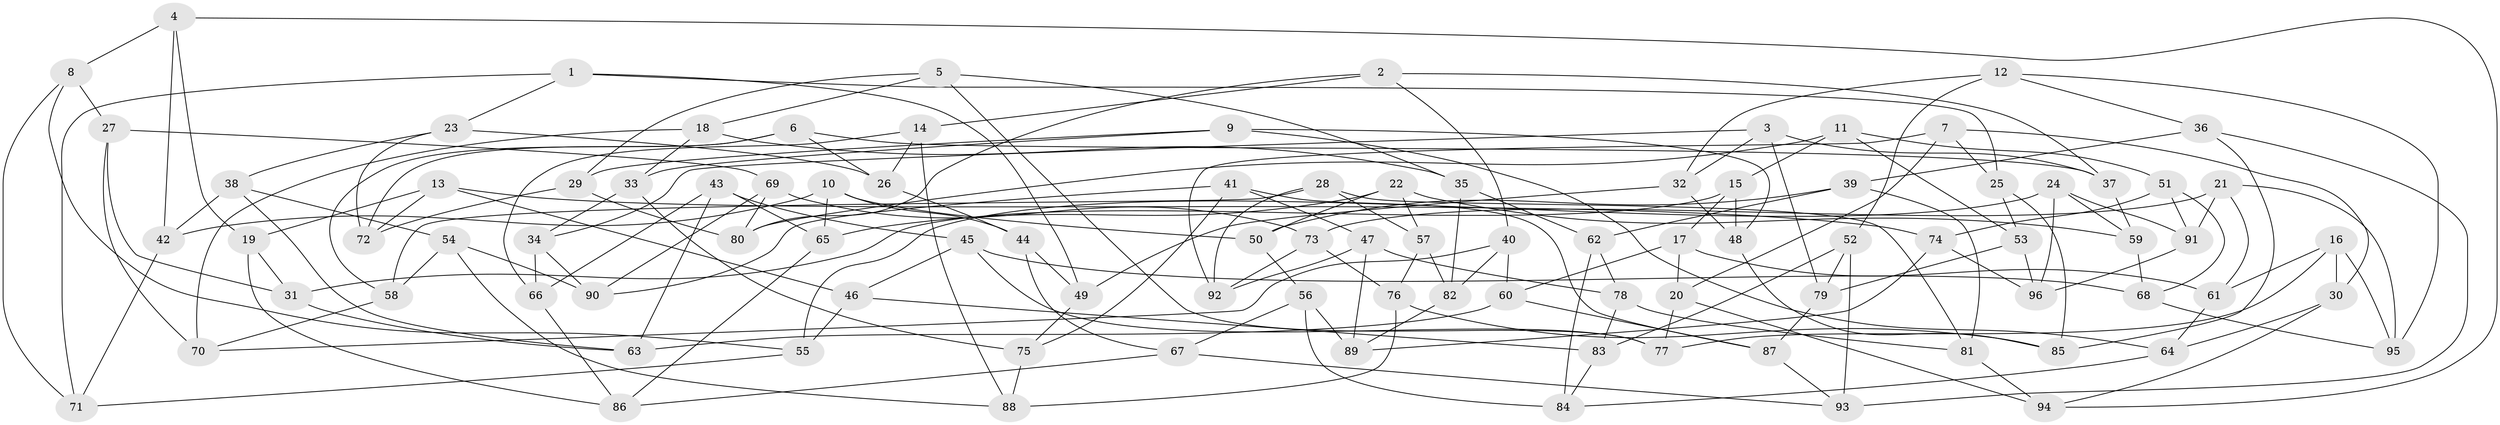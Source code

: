 // Generated by graph-tools (version 1.1) at 2025/38/03/09/25 02:38:18]
// undirected, 96 vertices, 192 edges
graph export_dot {
graph [start="1"]
  node [color=gray90,style=filled];
  1;
  2;
  3;
  4;
  5;
  6;
  7;
  8;
  9;
  10;
  11;
  12;
  13;
  14;
  15;
  16;
  17;
  18;
  19;
  20;
  21;
  22;
  23;
  24;
  25;
  26;
  27;
  28;
  29;
  30;
  31;
  32;
  33;
  34;
  35;
  36;
  37;
  38;
  39;
  40;
  41;
  42;
  43;
  44;
  45;
  46;
  47;
  48;
  49;
  50;
  51;
  52;
  53;
  54;
  55;
  56;
  57;
  58;
  59;
  60;
  61;
  62;
  63;
  64;
  65;
  66;
  67;
  68;
  69;
  70;
  71;
  72;
  73;
  74;
  75;
  76;
  77;
  78;
  79;
  80;
  81;
  82;
  83;
  84;
  85;
  86;
  87;
  88;
  89;
  90;
  91;
  92;
  93;
  94;
  95;
  96;
  1 -- 25;
  1 -- 49;
  1 -- 71;
  1 -- 23;
  2 -- 40;
  2 -- 80;
  2 -- 37;
  2 -- 14;
  3 -- 37;
  3 -- 34;
  3 -- 32;
  3 -- 79;
  4 -- 19;
  4 -- 8;
  4 -- 94;
  4 -- 42;
  5 -- 77;
  5 -- 29;
  5 -- 18;
  5 -- 35;
  6 -- 37;
  6 -- 72;
  6 -- 58;
  6 -- 26;
  7 -- 20;
  7 -- 30;
  7 -- 92;
  7 -- 25;
  8 -- 55;
  8 -- 27;
  8 -- 71;
  9 -- 33;
  9 -- 29;
  9 -- 48;
  9 -- 64;
  10 -- 50;
  10 -- 42;
  10 -- 65;
  10 -- 44;
  11 -- 51;
  11 -- 80;
  11 -- 15;
  11 -- 53;
  12 -- 52;
  12 -- 95;
  12 -- 36;
  12 -- 32;
  13 -- 74;
  13 -- 19;
  13 -- 72;
  13 -- 46;
  14 -- 26;
  14 -- 66;
  14 -- 88;
  15 -- 31;
  15 -- 17;
  15 -- 48;
  16 -- 77;
  16 -- 95;
  16 -- 61;
  16 -- 30;
  17 -- 20;
  17 -- 61;
  17 -- 60;
  18 -- 70;
  18 -- 35;
  18 -- 33;
  19 -- 31;
  19 -- 86;
  20 -- 94;
  20 -- 77;
  21 -- 61;
  21 -- 95;
  21 -- 91;
  21 -- 73;
  22 -- 57;
  22 -- 65;
  22 -- 50;
  22 -- 59;
  23 -- 26;
  23 -- 72;
  23 -- 38;
  24 -- 59;
  24 -- 55;
  24 -- 91;
  24 -- 96;
  25 -- 53;
  25 -- 85;
  26 -- 44;
  27 -- 69;
  27 -- 70;
  27 -- 31;
  28 -- 92;
  28 -- 58;
  28 -- 81;
  28 -- 57;
  29 -- 80;
  29 -- 72;
  30 -- 94;
  30 -- 64;
  31 -- 63;
  32 -- 48;
  32 -- 49;
  33 -- 75;
  33 -- 34;
  34 -- 66;
  34 -- 90;
  35 -- 62;
  35 -- 82;
  36 -- 93;
  36 -- 39;
  36 -- 85;
  37 -- 59;
  38 -- 63;
  38 -- 54;
  38 -- 42;
  39 -- 50;
  39 -- 62;
  39 -- 81;
  40 -- 82;
  40 -- 70;
  40 -- 60;
  41 -- 90;
  41 -- 87;
  41 -- 75;
  41 -- 47;
  42 -- 71;
  43 -- 63;
  43 -- 45;
  43 -- 66;
  43 -- 65;
  44 -- 49;
  44 -- 67;
  45 -- 68;
  45 -- 77;
  45 -- 46;
  46 -- 83;
  46 -- 55;
  47 -- 89;
  47 -- 78;
  47 -- 92;
  48 -- 85;
  49 -- 75;
  50 -- 56;
  51 -- 74;
  51 -- 68;
  51 -- 91;
  52 -- 79;
  52 -- 83;
  52 -- 93;
  53 -- 96;
  53 -- 79;
  54 -- 88;
  54 -- 90;
  54 -- 58;
  55 -- 71;
  56 -- 84;
  56 -- 67;
  56 -- 89;
  57 -- 76;
  57 -- 82;
  58 -- 70;
  59 -- 68;
  60 -- 87;
  60 -- 63;
  61 -- 64;
  62 -- 78;
  62 -- 84;
  64 -- 84;
  65 -- 86;
  66 -- 86;
  67 -- 86;
  67 -- 93;
  68 -- 95;
  69 -- 90;
  69 -- 73;
  69 -- 80;
  73 -- 92;
  73 -- 76;
  74 -- 96;
  74 -- 89;
  75 -- 88;
  76 -- 88;
  76 -- 85;
  78 -- 83;
  78 -- 81;
  79 -- 87;
  81 -- 94;
  82 -- 89;
  83 -- 84;
  87 -- 93;
  91 -- 96;
}
